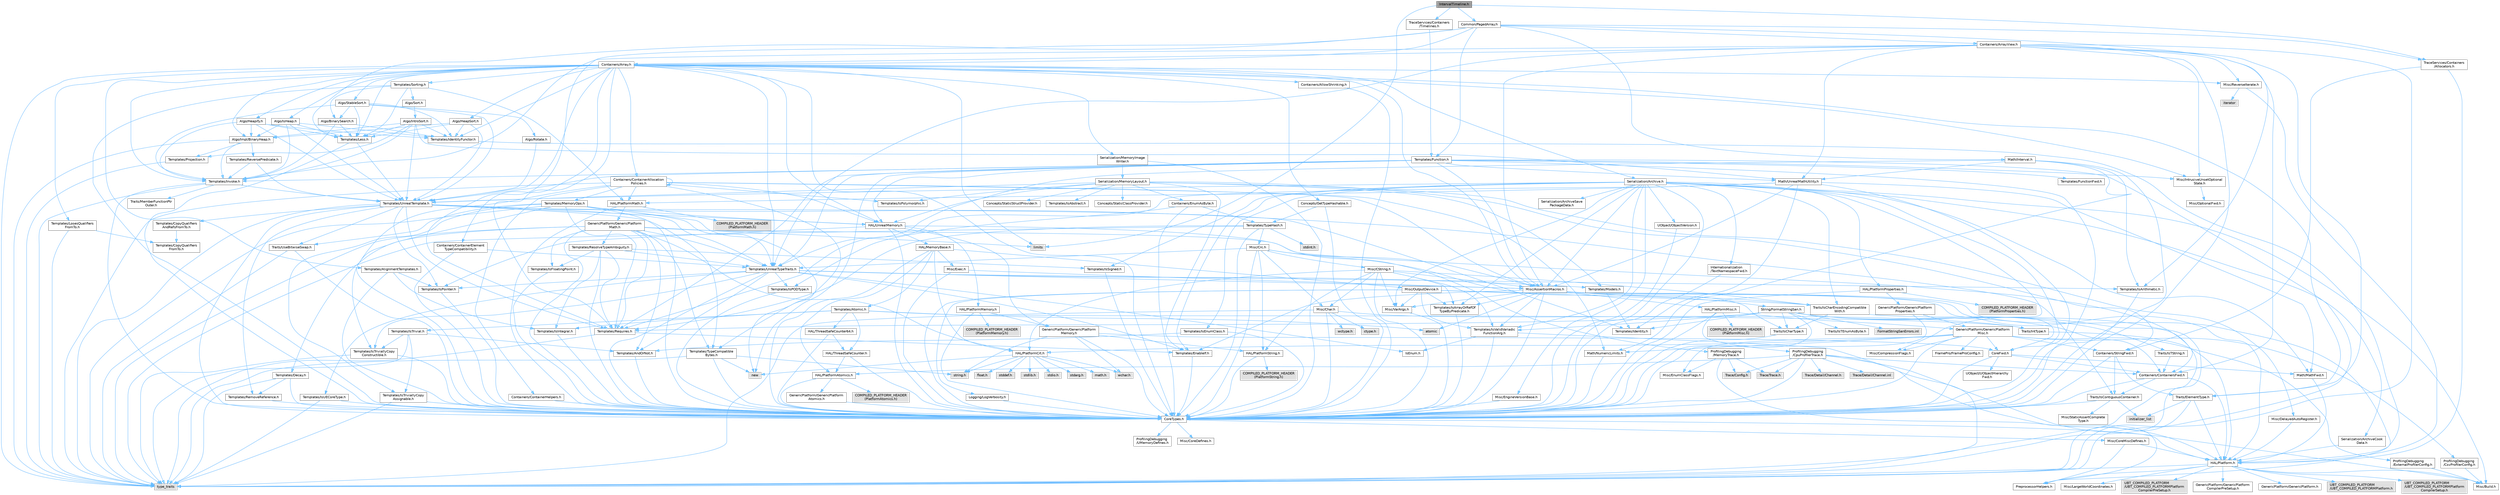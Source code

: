 digraph "IntervalTimeline.h"
{
 // INTERACTIVE_SVG=YES
 // LATEX_PDF_SIZE
  bgcolor="transparent";
  edge [fontname=Helvetica,fontsize=10,labelfontname=Helvetica,labelfontsize=10];
  node [fontname=Helvetica,fontsize=10,shape=box,height=0.2,width=0.4];
  Node1 [id="Node000001",label="IntervalTimeline.h",height=0.2,width=0.4,color="gray40", fillcolor="grey60", style="filled", fontcolor="black",tooltip=" "];
  Node1 -> Node2 [id="edge1_Node000001_Node000002",color="steelblue1",style="solid",tooltip=" "];
  Node2 [id="Node000002",label="TraceServices/Containers\l/Timelines.h",height=0.2,width=0.4,color="grey40", fillcolor="white", style="filled",URL="$dd/dc5/Timelines_8h.html",tooltip=" "];
  Node2 -> Node3 [id="edge2_Node000002_Node000003",color="steelblue1",style="solid",tooltip=" "];
  Node3 [id="Node000003",label="Templates/Function.h",height=0.2,width=0.4,color="grey40", fillcolor="white", style="filled",URL="$df/df5/Function_8h.html",tooltip=" "];
  Node3 -> Node4 [id="edge3_Node000003_Node000004",color="steelblue1",style="solid",tooltip=" "];
  Node4 [id="Node000004",label="CoreTypes.h",height=0.2,width=0.4,color="grey40", fillcolor="white", style="filled",URL="$dc/dec/CoreTypes_8h.html",tooltip=" "];
  Node4 -> Node5 [id="edge4_Node000004_Node000005",color="steelblue1",style="solid",tooltip=" "];
  Node5 [id="Node000005",label="HAL/Platform.h",height=0.2,width=0.4,color="grey40", fillcolor="white", style="filled",URL="$d9/dd0/Platform_8h.html",tooltip=" "];
  Node5 -> Node6 [id="edge5_Node000005_Node000006",color="steelblue1",style="solid",tooltip=" "];
  Node6 [id="Node000006",label="Misc/Build.h",height=0.2,width=0.4,color="grey40", fillcolor="white", style="filled",URL="$d3/dbb/Build_8h.html",tooltip=" "];
  Node5 -> Node7 [id="edge6_Node000005_Node000007",color="steelblue1",style="solid",tooltip=" "];
  Node7 [id="Node000007",label="Misc/LargeWorldCoordinates.h",height=0.2,width=0.4,color="grey40", fillcolor="white", style="filled",URL="$d2/dcb/LargeWorldCoordinates_8h.html",tooltip=" "];
  Node5 -> Node8 [id="edge7_Node000005_Node000008",color="steelblue1",style="solid",tooltip=" "];
  Node8 [id="Node000008",label="type_traits",height=0.2,width=0.4,color="grey60", fillcolor="#E0E0E0", style="filled",tooltip=" "];
  Node5 -> Node9 [id="edge8_Node000005_Node000009",color="steelblue1",style="solid",tooltip=" "];
  Node9 [id="Node000009",label="PreprocessorHelpers.h",height=0.2,width=0.4,color="grey40", fillcolor="white", style="filled",URL="$db/ddb/PreprocessorHelpers_8h.html",tooltip=" "];
  Node5 -> Node10 [id="edge9_Node000005_Node000010",color="steelblue1",style="solid",tooltip=" "];
  Node10 [id="Node000010",label="UBT_COMPILED_PLATFORM\l/UBT_COMPILED_PLATFORMPlatform\lCompilerPreSetup.h",height=0.2,width=0.4,color="grey60", fillcolor="#E0E0E0", style="filled",tooltip=" "];
  Node5 -> Node11 [id="edge10_Node000005_Node000011",color="steelblue1",style="solid",tooltip=" "];
  Node11 [id="Node000011",label="GenericPlatform/GenericPlatform\lCompilerPreSetup.h",height=0.2,width=0.4,color="grey40", fillcolor="white", style="filled",URL="$d9/dc8/GenericPlatformCompilerPreSetup_8h.html",tooltip=" "];
  Node5 -> Node12 [id="edge11_Node000005_Node000012",color="steelblue1",style="solid",tooltip=" "];
  Node12 [id="Node000012",label="GenericPlatform/GenericPlatform.h",height=0.2,width=0.4,color="grey40", fillcolor="white", style="filled",URL="$d6/d84/GenericPlatform_8h.html",tooltip=" "];
  Node5 -> Node13 [id="edge12_Node000005_Node000013",color="steelblue1",style="solid",tooltip=" "];
  Node13 [id="Node000013",label="UBT_COMPILED_PLATFORM\l/UBT_COMPILED_PLATFORMPlatform.h",height=0.2,width=0.4,color="grey60", fillcolor="#E0E0E0", style="filled",tooltip=" "];
  Node5 -> Node14 [id="edge13_Node000005_Node000014",color="steelblue1",style="solid",tooltip=" "];
  Node14 [id="Node000014",label="UBT_COMPILED_PLATFORM\l/UBT_COMPILED_PLATFORMPlatform\lCompilerSetup.h",height=0.2,width=0.4,color="grey60", fillcolor="#E0E0E0", style="filled",tooltip=" "];
  Node4 -> Node15 [id="edge14_Node000004_Node000015",color="steelblue1",style="solid",tooltip=" "];
  Node15 [id="Node000015",label="ProfilingDebugging\l/UMemoryDefines.h",height=0.2,width=0.4,color="grey40", fillcolor="white", style="filled",URL="$d2/da2/UMemoryDefines_8h.html",tooltip=" "];
  Node4 -> Node16 [id="edge15_Node000004_Node000016",color="steelblue1",style="solid",tooltip=" "];
  Node16 [id="Node000016",label="Misc/CoreMiscDefines.h",height=0.2,width=0.4,color="grey40", fillcolor="white", style="filled",URL="$da/d38/CoreMiscDefines_8h.html",tooltip=" "];
  Node16 -> Node5 [id="edge16_Node000016_Node000005",color="steelblue1",style="solid",tooltip=" "];
  Node16 -> Node9 [id="edge17_Node000016_Node000009",color="steelblue1",style="solid",tooltip=" "];
  Node4 -> Node17 [id="edge18_Node000004_Node000017",color="steelblue1",style="solid",tooltip=" "];
  Node17 [id="Node000017",label="Misc/CoreDefines.h",height=0.2,width=0.4,color="grey40", fillcolor="white", style="filled",URL="$d3/dd2/CoreDefines_8h.html",tooltip=" "];
  Node3 -> Node18 [id="edge19_Node000003_Node000018",color="steelblue1",style="solid",tooltip=" "];
  Node18 [id="Node000018",label="Misc/AssertionMacros.h",height=0.2,width=0.4,color="grey40", fillcolor="white", style="filled",URL="$d0/dfa/AssertionMacros_8h.html",tooltip=" "];
  Node18 -> Node4 [id="edge20_Node000018_Node000004",color="steelblue1",style="solid",tooltip=" "];
  Node18 -> Node5 [id="edge21_Node000018_Node000005",color="steelblue1",style="solid",tooltip=" "];
  Node18 -> Node19 [id="edge22_Node000018_Node000019",color="steelblue1",style="solid",tooltip=" "];
  Node19 [id="Node000019",label="HAL/PlatformMisc.h",height=0.2,width=0.4,color="grey40", fillcolor="white", style="filled",URL="$d0/df5/PlatformMisc_8h.html",tooltip=" "];
  Node19 -> Node4 [id="edge23_Node000019_Node000004",color="steelblue1",style="solid",tooltip=" "];
  Node19 -> Node20 [id="edge24_Node000019_Node000020",color="steelblue1",style="solid",tooltip=" "];
  Node20 [id="Node000020",label="GenericPlatform/GenericPlatform\lMisc.h",height=0.2,width=0.4,color="grey40", fillcolor="white", style="filled",URL="$db/d9a/GenericPlatformMisc_8h.html",tooltip=" "];
  Node20 -> Node21 [id="edge25_Node000020_Node000021",color="steelblue1",style="solid",tooltip=" "];
  Node21 [id="Node000021",label="Containers/StringFwd.h",height=0.2,width=0.4,color="grey40", fillcolor="white", style="filled",URL="$df/d37/StringFwd_8h.html",tooltip=" "];
  Node21 -> Node4 [id="edge26_Node000021_Node000004",color="steelblue1",style="solid",tooltip=" "];
  Node21 -> Node22 [id="edge27_Node000021_Node000022",color="steelblue1",style="solid",tooltip=" "];
  Node22 [id="Node000022",label="Traits/ElementType.h",height=0.2,width=0.4,color="grey40", fillcolor="white", style="filled",URL="$d5/d4f/ElementType_8h.html",tooltip=" "];
  Node22 -> Node5 [id="edge28_Node000022_Node000005",color="steelblue1",style="solid",tooltip=" "];
  Node22 -> Node23 [id="edge29_Node000022_Node000023",color="steelblue1",style="solid",tooltip=" "];
  Node23 [id="Node000023",label="initializer_list",height=0.2,width=0.4,color="grey60", fillcolor="#E0E0E0", style="filled",tooltip=" "];
  Node22 -> Node8 [id="edge30_Node000022_Node000008",color="steelblue1",style="solid",tooltip=" "];
  Node21 -> Node24 [id="edge31_Node000021_Node000024",color="steelblue1",style="solid",tooltip=" "];
  Node24 [id="Node000024",label="Traits/IsContiguousContainer.h",height=0.2,width=0.4,color="grey40", fillcolor="white", style="filled",URL="$d5/d3c/IsContiguousContainer_8h.html",tooltip=" "];
  Node24 -> Node4 [id="edge32_Node000024_Node000004",color="steelblue1",style="solid",tooltip=" "];
  Node24 -> Node25 [id="edge33_Node000024_Node000025",color="steelblue1",style="solid",tooltip=" "];
  Node25 [id="Node000025",label="Misc/StaticAssertComplete\lType.h",height=0.2,width=0.4,color="grey40", fillcolor="white", style="filled",URL="$d5/d4e/StaticAssertCompleteType_8h.html",tooltip=" "];
  Node24 -> Node23 [id="edge34_Node000024_Node000023",color="steelblue1",style="solid",tooltip=" "];
  Node20 -> Node26 [id="edge35_Node000020_Node000026",color="steelblue1",style="solid",tooltip=" "];
  Node26 [id="Node000026",label="CoreFwd.h",height=0.2,width=0.4,color="grey40", fillcolor="white", style="filled",URL="$d1/d1e/CoreFwd_8h.html",tooltip=" "];
  Node26 -> Node4 [id="edge36_Node000026_Node000004",color="steelblue1",style="solid",tooltip=" "];
  Node26 -> Node27 [id="edge37_Node000026_Node000027",color="steelblue1",style="solid",tooltip=" "];
  Node27 [id="Node000027",label="Containers/ContainersFwd.h",height=0.2,width=0.4,color="grey40", fillcolor="white", style="filled",URL="$d4/d0a/ContainersFwd_8h.html",tooltip=" "];
  Node27 -> Node5 [id="edge38_Node000027_Node000005",color="steelblue1",style="solid",tooltip=" "];
  Node27 -> Node4 [id="edge39_Node000027_Node000004",color="steelblue1",style="solid",tooltip=" "];
  Node27 -> Node24 [id="edge40_Node000027_Node000024",color="steelblue1",style="solid",tooltip=" "];
  Node26 -> Node28 [id="edge41_Node000026_Node000028",color="steelblue1",style="solid",tooltip=" "];
  Node28 [id="Node000028",label="Math/MathFwd.h",height=0.2,width=0.4,color="grey40", fillcolor="white", style="filled",URL="$d2/d10/MathFwd_8h.html",tooltip=" "];
  Node28 -> Node5 [id="edge42_Node000028_Node000005",color="steelblue1",style="solid",tooltip=" "];
  Node26 -> Node29 [id="edge43_Node000026_Node000029",color="steelblue1",style="solid",tooltip=" "];
  Node29 [id="Node000029",label="UObject/UObjectHierarchy\lFwd.h",height=0.2,width=0.4,color="grey40", fillcolor="white", style="filled",URL="$d3/d13/UObjectHierarchyFwd_8h.html",tooltip=" "];
  Node20 -> Node4 [id="edge44_Node000020_Node000004",color="steelblue1",style="solid",tooltip=" "];
  Node20 -> Node30 [id="edge45_Node000020_Node000030",color="steelblue1",style="solid",tooltip=" "];
  Node30 [id="Node000030",label="FramePro/FrameProConfig.h",height=0.2,width=0.4,color="grey40", fillcolor="white", style="filled",URL="$d7/d90/FrameProConfig_8h.html",tooltip=" "];
  Node20 -> Node31 [id="edge46_Node000020_Node000031",color="steelblue1",style="solid",tooltip=" "];
  Node31 [id="Node000031",label="HAL/PlatformCrt.h",height=0.2,width=0.4,color="grey40", fillcolor="white", style="filled",URL="$d8/d75/PlatformCrt_8h.html",tooltip=" "];
  Node31 -> Node32 [id="edge47_Node000031_Node000032",color="steelblue1",style="solid",tooltip=" "];
  Node32 [id="Node000032",label="new",height=0.2,width=0.4,color="grey60", fillcolor="#E0E0E0", style="filled",tooltip=" "];
  Node31 -> Node33 [id="edge48_Node000031_Node000033",color="steelblue1",style="solid",tooltip=" "];
  Node33 [id="Node000033",label="wchar.h",height=0.2,width=0.4,color="grey60", fillcolor="#E0E0E0", style="filled",tooltip=" "];
  Node31 -> Node34 [id="edge49_Node000031_Node000034",color="steelblue1",style="solid",tooltip=" "];
  Node34 [id="Node000034",label="stddef.h",height=0.2,width=0.4,color="grey60", fillcolor="#E0E0E0", style="filled",tooltip=" "];
  Node31 -> Node35 [id="edge50_Node000031_Node000035",color="steelblue1",style="solid",tooltip=" "];
  Node35 [id="Node000035",label="stdlib.h",height=0.2,width=0.4,color="grey60", fillcolor="#E0E0E0", style="filled",tooltip=" "];
  Node31 -> Node36 [id="edge51_Node000031_Node000036",color="steelblue1",style="solid",tooltip=" "];
  Node36 [id="Node000036",label="stdio.h",height=0.2,width=0.4,color="grey60", fillcolor="#E0E0E0", style="filled",tooltip=" "];
  Node31 -> Node37 [id="edge52_Node000031_Node000037",color="steelblue1",style="solid",tooltip=" "];
  Node37 [id="Node000037",label="stdarg.h",height=0.2,width=0.4,color="grey60", fillcolor="#E0E0E0", style="filled",tooltip=" "];
  Node31 -> Node38 [id="edge53_Node000031_Node000038",color="steelblue1",style="solid",tooltip=" "];
  Node38 [id="Node000038",label="math.h",height=0.2,width=0.4,color="grey60", fillcolor="#E0E0E0", style="filled",tooltip=" "];
  Node31 -> Node39 [id="edge54_Node000031_Node000039",color="steelblue1",style="solid",tooltip=" "];
  Node39 [id="Node000039",label="float.h",height=0.2,width=0.4,color="grey60", fillcolor="#E0E0E0", style="filled",tooltip=" "];
  Node31 -> Node40 [id="edge55_Node000031_Node000040",color="steelblue1",style="solid",tooltip=" "];
  Node40 [id="Node000040",label="string.h",height=0.2,width=0.4,color="grey60", fillcolor="#E0E0E0", style="filled",tooltip=" "];
  Node20 -> Node41 [id="edge56_Node000020_Node000041",color="steelblue1",style="solid",tooltip=" "];
  Node41 [id="Node000041",label="Math/NumericLimits.h",height=0.2,width=0.4,color="grey40", fillcolor="white", style="filled",URL="$df/d1b/NumericLimits_8h.html",tooltip=" "];
  Node41 -> Node4 [id="edge57_Node000041_Node000004",color="steelblue1",style="solid",tooltip=" "];
  Node20 -> Node42 [id="edge58_Node000020_Node000042",color="steelblue1",style="solid",tooltip=" "];
  Node42 [id="Node000042",label="Misc/CompressionFlags.h",height=0.2,width=0.4,color="grey40", fillcolor="white", style="filled",URL="$d9/d76/CompressionFlags_8h.html",tooltip=" "];
  Node20 -> Node43 [id="edge59_Node000020_Node000043",color="steelblue1",style="solid",tooltip=" "];
  Node43 [id="Node000043",label="Misc/EnumClassFlags.h",height=0.2,width=0.4,color="grey40", fillcolor="white", style="filled",URL="$d8/de7/EnumClassFlags_8h.html",tooltip=" "];
  Node20 -> Node44 [id="edge60_Node000020_Node000044",color="steelblue1",style="solid",tooltip=" "];
  Node44 [id="Node000044",label="ProfilingDebugging\l/CsvProfilerConfig.h",height=0.2,width=0.4,color="grey40", fillcolor="white", style="filled",URL="$d3/d88/CsvProfilerConfig_8h.html",tooltip=" "];
  Node44 -> Node6 [id="edge61_Node000044_Node000006",color="steelblue1",style="solid",tooltip=" "];
  Node20 -> Node45 [id="edge62_Node000020_Node000045",color="steelblue1",style="solid",tooltip=" "];
  Node45 [id="Node000045",label="ProfilingDebugging\l/ExternalProfilerConfig.h",height=0.2,width=0.4,color="grey40", fillcolor="white", style="filled",URL="$d3/dbb/ExternalProfilerConfig_8h.html",tooltip=" "];
  Node45 -> Node6 [id="edge63_Node000045_Node000006",color="steelblue1",style="solid",tooltip=" "];
  Node19 -> Node46 [id="edge64_Node000019_Node000046",color="steelblue1",style="solid",tooltip=" "];
  Node46 [id="Node000046",label="COMPILED_PLATFORM_HEADER\l(PlatformMisc.h)",height=0.2,width=0.4,color="grey60", fillcolor="#E0E0E0", style="filled",tooltip=" "];
  Node19 -> Node47 [id="edge65_Node000019_Node000047",color="steelblue1",style="solid",tooltip=" "];
  Node47 [id="Node000047",label="ProfilingDebugging\l/CpuProfilerTrace.h",height=0.2,width=0.4,color="grey40", fillcolor="white", style="filled",URL="$da/dcb/CpuProfilerTrace_8h.html",tooltip=" "];
  Node47 -> Node4 [id="edge66_Node000047_Node000004",color="steelblue1",style="solid",tooltip=" "];
  Node47 -> Node27 [id="edge67_Node000047_Node000027",color="steelblue1",style="solid",tooltip=" "];
  Node47 -> Node48 [id="edge68_Node000047_Node000048",color="steelblue1",style="solid",tooltip=" "];
  Node48 [id="Node000048",label="HAL/PlatformAtomics.h",height=0.2,width=0.4,color="grey40", fillcolor="white", style="filled",URL="$d3/d36/PlatformAtomics_8h.html",tooltip=" "];
  Node48 -> Node4 [id="edge69_Node000048_Node000004",color="steelblue1",style="solid",tooltip=" "];
  Node48 -> Node49 [id="edge70_Node000048_Node000049",color="steelblue1",style="solid",tooltip=" "];
  Node49 [id="Node000049",label="GenericPlatform/GenericPlatform\lAtomics.h",height=0.2,width=0.4,color="grey40", fillcolor="white", style="filled",URL="$da/d72/GenericPlatformAtomics_8h.html",tooltip=" "];
  Node49 -> Node4 [id="edge71_Node000049_Node000004",color="steelblue1",style="solid",tooltip=" "];
  Node48 -> Node50 [id="edge72_Node000048_Node000050",color="steelblue1",style="solid",tooltip=" "];
  Node50 [id="Node000050",label="COMPILED_PLATFORM_HEADER\l(PlatformAtomics.h)",height=0.2,width=0.4,color="grey60", fillcolor="#E0E0E0", style="filled",tooltip=" "];
  Node47 -> Node9 [id="edge73_Node000047_Node000009",color="steelblue1",style="solid",tooltip=" "];
  Node47 -> Node6 [id="edge74_Node000047_Node000006",color="steelblue1",style="solid",tooltip=" "];
  Node47 -> Node51 [id="edge75_Node000047_Node000051",color="steelblue1",style="solid",tooltip=" "];
  Node51 [id="Node000051",label="Trace/Config.h",height=0.2,width=0.4,color="grey60", fillcolor="#E0E0E0", style="filled",tooltip=" "];
  Node47 -> Node52 [id="edge76_Node000047_Node000052",color="steelblue1",style="solid",tooltip=" "];
  Node52 [id="Node000052",label="Trace/Detail/Channel.h",height=0.2,width=0.4,color="grey60", fillcolor="#E0E0E0", style="filled",tooltip=" "];
  Node47 -> Node53 [id="edge77_Node000047_Node000053",color="steelblue1",style="solid",tooltip=" "];
  Node53 [id="Node000053",label="Trace/Detail/Channel.inl",height=0.2,width=0.4,color="grey60", fillcolor="#E0E0E0", style="filled",tooltip=" "];
  Node47 -> Node54 [id="edge78_Node000047_Node000054",color="steelblue1",style="solid",tooltip=" "];
  Node54 [id="Node000054",label="Trace/Trace.h",height=0.2,width=0.4,color="grey60", fillcolor="#E0E0E0", style="filled",tooltip=" "];
  Node18 -> Node9 [id="edge79_Node000018_Node000009",color="steelblue1",style="solid",tooltip=" "];
  Node18 -> Node55 [id="edge80_Node000018_Node000055",color="steelblue1",style="solid",tooltip=" "];
  Node55 [id="Node000055",label="Templates/EnableIf.h",height=0.2,width=0.4,color="grey40", fillcolor="white", style="filled",URL="$d7/d60/EnableIf_8h.html",tooltip=" "];
  Node55 -> Node4 [id="edge81_Node000055_Node000004",color="steelblue1",style="solid",tooltip=" "];
  Node18 -> Node56 [id="edge82_Node000018_Node000056",color="steelblue1",style="solid",tooltip=" "];
  Node56 [id="Node000056",label="Templates/IsArrayOrRefOf\lTypeByPredicate.h",height=0.2,width=0.4,color="grey40", fillcolor="white", style="filled",URL="$d6/da1/IsArrayOrRefOfTypeByPredicate_8h.html",tooltip=" "];
  Node56 -> Node4 [id="edge83_Node000056_Node000004",color="steelblue1",style="solid",tooltip=" "];
  Node18 -> Node57 [id="edge84_Node000018_Node000057",color="steelblue1",style="solid",tooltip=" "];
  Node57 [id="Node000057",label="Templates/IsValidVariadic\lFunctionArg.h",height=0.2,width=0.4,color="grey40", fillcolor="white", style="filled",URL="$d0/dc8/IsValidVariadicFunctionArg_8h.html",tooltip=" "];
  Node57 -> Node4 [id="edge85_Node000057_Node000004",color="steelblue1",style="solid",tooltip=" "];
  Node57 -> Node58 [id="edge86_Node000057_Node000058",color="steelblue1",style="solid",tooltip=" "];
  Node58 [id="Node000058",label="IsEnum.h",height=0.2,width=0.4,color="grey40", fillcolor="white", style="filled",URL="$d4/de5/IsEnum_8h.html",tooltip=" "];
  Node57 -> Node8 [id="edge87_Node000057_Node000008",color="steelblue1",style="solid",tooltip=" "];
  Node18 -> Node59 [id="edge88_Node000018_Node000059",color="steelblue1",style="solid",tooltip=" "];
  Node59 [id="Node000059",label="Traits/IsCharEncodingCompatible\lWith.h",height=0.2,width=0.4,color="grey40", fillcolor="white", style="filled",URL="$df/dd1/IsCharEncodingCompatibleWith_8h.html",tooltip=" "];
  Node59 -> Node8 [id="edge89_Node000059_Node000008",color="steelblue1",style="solid",tooltip=" "];
  Node59 -> Node60 [id="edge90_Node000059_Node000060",color="steelblue1",style="solid",tooltip=" "];
  Node60 [id="Node000060",label="Traits/IsCharType.h",height=0.2,width=0.4,color="grey40", fillcolor="white", style="filled",URL="$db/d51/IsCharType_8h.html",tooltip=" "];
  Node60 -> Node4 [id="edge91_Node000060_Node000004",color="steelblue1",style="solid",tooltip=" "];
  Node18 -> Node61 [id="edge92_Node000018_Node000061",color="steelblue1",style="solid",tooltip=" "];
  Node61 [id="Node000061",label="Misc/VarArgs.h",height=0.2,width=0.4,color="grey40", fillcolor="white", style="filled",URL="$d5/d6f/VarArgs_8h.html",tooltip=" "];
  Node61 -> Node4 [id="edge93_Node000061_Node000004",color="steelblue1",style="solid",tooltip=" "];
  Node18 -> Node62 [id="edge94_Node000018_Node000062",color="steelblue1",style="solid",tooltip=" "];
  Node62 [id="Node000062",label="String/FormatStringSan.h",height=0.2,width=0.4,color="grey40", fillcolor="white", style="filled",URL="$d3/d8b/FormatStringSan_8h.html",tooltip=" "];
  Node62 -> Node8 [id="edge95_Node000062_Node000008",color="steelblue1",style="solid",tooltip=" "];
  Node62 -> Node4 [id="edge96_Node000062_Node000004",color="steelblue1",style="solid",tooltip=" "];
  Node62 -> Node63 [id="edge97_Node000062_Node000063",color="steelblue1",style="solid",tooltip=" "];
  Node63 [id="Node000063",label="Templates/Requires.h",height=0.2,width=0.4,color="grey40", fillcolor="white", style="filled",URL="$dc/d96/Requires_8h.html",tooltip=" "];
  Node63 -> Node55 [id="edge98_Node000063_Node000055",color="steelblue1",style="solid",tooltip=" "];
  Node63 -> Node8 [id="edge99_Node000063_Node000008",color="steelblue1",style="solid",tooltip=" "];
  Node62 -> Node64 [id="edge100_Node000062_Node000064",color="steelblue1",style="solid",tooltip=" "];
  Node64 [id="Node000064",label="Templates/Identity.h",height=0.2,width=0.4,color="grey40", fillcolor="white", style="filled",URL="$d0/dd5/Identity_8h.html",tooltip=" "];
  Node62 -> Node57 [id="edge101_Node000062_Node000057",color="steelblue1",style="solid",tooltip=" "];
  Node62 -> Node60 [id="edge102_Node000062_Node000060",color="steelblue1",style="solid",tooltip=" "];
  Node62 -> Node65 [id="edge103_Node000062_Node000065",color="steelblue1",style="solid",tooltip=" "];
  Node65 [id="Node000065",label="Traits/IsTEnumAsByte.h",height=0.2,width=0.4,color="grey40", fillcolor="white", style="filled",URL="$d1/de6/IsTEnumAsByte_8h.html",tooltip=" "];
  Node62 -> Node66 [id="edge104_Node000062_Node000066",color="steelblue1",style="solid",tooltip=" "];
  Node66 [id="Node000066",label="Traits/IsTString.h",height=0.2,width=0.4,color="grey40", fillcolor="white", style="filled",URL="$d0/df8/IsTString_8h.html",tooltip=" "];
  Node66 -> Node27 [id="edge105_Node000066_Node000027",color="steelblue1",style="solid",tooltip=" "];
  Node62 -> Node27 [id="edge106_Node000062_Node000027",color="steelblue1",style="solid",tooltip=" "];
  Node62 -> Node67 [id="edge107_Node000062_Node000067",color="steelblue1",style="solid",tooltip=" "];
  Node67 [id="Node000067",label="FormatStringSanErrors.inl",height=0.2,width=0.4,color="grey60", fillcolor="#E0E0E0", style="filled",tooltip=" "];
  Node18 -> Node68 [id="edge108_Node000018_Node000068",color="steelblue1",style="solid",tooltip=" "];
  Node68 [id="Node000068",label="atomic",height=0.2,width=0.4,color="grey60", fillcolor="#E0E0E0", style="filled",tooltip=" "];
  Node3 -> Node69 [id="edge109_Node000003_Node000069",color="steelblue1",style="solid",tooltip=" "];
  Node69 [id="Node000069",label="Misc/IntrusiveUnsetOptional\lState.h",height=0.2,width=0.4,color="grey40", fillcolor="white", style="filled",URL="$d2/d0a/IntrusiveUnsetOptionalState_8h.html",tooltip=" "];
  Node69 -> Node70 [id="edge110_Node000069_Node000070",color="steelblue1",style="solid",tooltip=" "];
  Node70 [id="Node000070",label="Misc/OptionalFwd.h",height=0.2,width=0.4,color="grey40", fillcolor="white", style="filled",URL="$dc/d50/OptionalFwd_8h.html",tooltip=" "];
  Node3 -> Node71 [id="edge111_Node000003_Node000071",color="steelblue1",style="solid",tooltip=" "];
  Node71 [id="Node000071",label="HAL/UnrealMemory.h",height=0.2,width=0.4,color="grey40", fillcolor="white", style="filled",URL="$d9/d96/UnrealMemory_8h.html",tooltip=" "];
  Node71 -> Node4 [id="edge112_Node000071_Node000004",color="steelblue1",style="solid",tooltip=" "];
  Node71 -> Node72 [id="edge113_Node000071_Node000072",color="steelblue1",style="solid",tooltip=" "];
  Node72 [id="Node000072",label="GenericPlatform/GenericPlatform\lMemory.h",height=0.2,width=0.4,color="grey40", fillcolor="white", style="filled",URL="$dd/d22/GenericPlatformMemory_8h.html",tooltip=" "];
  Node72 -> Node26 [id="edge114_Node000072_Node000026",color="steelblue1",style="solid",tooltip=" "];
  Node72 -> Node4 [id="edge115_Node000072_Node000004",color="steelblue1",style="solid",tooltip=" "];
  Node72 -> Node73 [id="edge116_Node000072_Node000073",color="steelblue1",style="solid",tooltip=" "];
  Node73 [id="Node000073",label="HAL/PlatformString.h",height=0.2,width=0.4,color="grey40", fillcolor="white", style="filled",URL="$db/db5/PlatformString_8h.html",tooltip=" "];
  Node73 -> Node4 [id="edge117_Node000073_Node000004",color="steelblue1",style="solid",tooltip=" "];
  Node73 -> Node74 [id="edge118_Node000073_Node000074",color="steelblue1",style="solid",tooltip=" "];
  Node74 [id="Node000074",label="COMPILED_PLATFORM_HEADER\l(PlatformString.h)",height=0.2,width=0.4,color="grey60", fillcolor="#E0E0E0", style="filled",tooltip=" "];
  Node72 -> Node40 [id="edge119_Node000072_Node000040",color="steelblue1",style="solid",tooltip=" "];
  Node72 -> Node33 [id="edge120_Node000072_Node000033",color="steelblue1",style="solid",tooltip=" "];
  Node71 -> Node75 [id="edge121_Node000071_Node000075",color="steelblue1",style="solid",tooltip=" "];
  Node75 [id="Node000075",label="HAL/MemoryBase.h",height=0.2,width=0.4,color="grey40", fillcolor="white", style="filled",URL="$d6/d9f/MemoryBase_8h.html",tooltip=" "];
  Node75 -> Node4 [id="edge122_Node000075_Node000004",color="steelblue1",style="solid",tooltip=" "];
  Node75 -> Node48 [id="edge123_Node000075_Node000048",color="steelblue1",style="solid",tooltip=" "];
  Node75 -> Node31 [id="edge124_Node000075_Node000031",color="steelblue1",style="solid",tooltip=" "];
  Node75 -> Node76 [id="edge125_Node000075_Node000076",color="steelblue1",style="solid",tooltip=" "];
  Node76 [id="Node000076",label="Misc/Exec.h",height=0.2,width=0.4,color="grey40", fillcolor="white", style="filled",URL="$de/ddb/Exec_8h.html",tooltip=" "];
  Node76 -> Node4 [id="edge126_Node000076_Node000004",color="steelblue1",style="solid",tooltip=" "];
  Node76 -> Node18 [id="edge127_Node000076_Node000018",color="steelblue1",style="solid",tooltip=" "];
  Node75 -> Node77 [id="edge128_Node000075_Node000077",color="steelblue1",style="solid",tooltip=" "];
  Node77 [id="Node000077",label="Misc/OutputDevice.h",height=0.2,width=0.4,color="grey40", fillcolor="white", style="filled",URL="$d7/d32/OutputDevice_8h.html",tooltip=" "];
  Node77 -> Node26 [id="edge129_Node000077_Node000026",color="steelblue1",style="solid",tooltip=" "];
  Node77 -> Node4 [id="edge130_Node000077_Node000004",color="steelblue1",style="solid",tooltip=" "];
  Node77 -> Node78 [id="edge131_Node000077_Node000078",color="steelblue1",style="solid",tooltip=" "];
  Node78 [id="Node000078",label="Logging/LogVerbosity.h",height=0.2,width=0.4,color="grey40", fillcolor="white", style="filled",URL="$d2/d8f/LogVerbosity_8h.html",tooltip=" "];
  Node78 -> Node4 [id="edge132_Node000078_Node000004",color="steelblue1",style="solid",tooltip=" "];
  Node77 -> Node61 [id="edge133_Node000077_Node000061",color="steelblue1",style="solid",tooltip=" "];
  Node77 -> Node56 [id="edge134_Node000077_Node000056",color="steelblue1",style="solid",tooltip=" "];
  Node77 -> Node57 [id="edge135_Node000077_Node000057",color="steelblue1",style="solid",tooltip=" "];
  Node77 -> Node59 [id="edge136_Node000077_Node000059",color="steelblue1",style="solid",tooltip=" "];
  Node75 -> Node79 [id="edge137_Node000075_Node000079",color="steelblue1",style="solid",tooltip=" "];
  Node79 [id="Node000079",label="Templates/Atomic.h",height=0.2,width=0.4,color="grey40", fillcolor="white", style="filled",URL="$d3/d91/Atomic_8h.html",tooltip=" "];
  Node79 -> Node80 [id="edge138_Node000079_Node000080",color="steelblue1",style="solid",tooltip=" "];
  Node80 [id="Node000080",label="HAL/ThreadSafeCounter.h",height=0.2,width=0.4,color="grey40", fillcolor="white", style="filled",URL="$dc/dc9/ThreadSafeCounter_8h.html",tooltip=" "];
  Node80 -> Node4 [id="edge139_Node000080_Node000004",color="steelblue1",style="solid",tooltip=" "];
  Node80 -> Node48 [id="edge140_Node000080_Node000048",color="steelblue1",style="solid",tooltip=" "];
  Node79 -> Node81 [id="edge141_Node000079_Node000081",color="steelblue1",style="solid",tooltip=" "];
  Node81 [id="Node000081",label="HAL/ThreadSafeCounter64.h",height=0.2,width=0.4,color="grey40", fillcolor="white", style="filled",URL="$d0/d12/ThreadSafeCounter64_8h.html",tooltip=" "];
  Node81 -> Node4 [id="edge142_Node000081_Node000004",color="steelblue1",style="solid",tooltip=" "];
  Node81 -> Node80 [id="edge143_Node000081_Node000080",color="steelblue1",style="solid",tooltip=" "];
  Node79 -> Node82 [id="edge144_Node000079_Node000082",color="steelblue1",style="solid",tooltip=" "];
  Node82 [id="Node000082",label="Templates/IsIntegral.h",height=0.2,width=0.4,color="grey40", fillcolor="white", style="filled",URL="$da/d64/IsIntegral_8h.html",tooltip=" "];
  Node82 -> Node4 [id="edge145_Node000082_Node000004",color="steelblue1",style="solid",tooltip=" "];
  Node79 -> Node83 [id="edge146_Node000079_Node000083",color="steelblue1",style="solid",tooltip=" "];
  Node83 [id="Node000083",label="Templates/IsTrivial.h",height=0.2,width=0.4,color="grey40", fillcolor="white", style="filled",URL="$da/d4c/IsTrivial_8h.html",tooltip=" "];
  Node83 -> Node84 [id="edge147_Node000083_Node000084",color="steelblue1",style="solid",tooltip=" "];
  Node84 [id="Node000084",label="Templates/AndOrNot.h",height=0.2,width=0.4,color="grey40", fillcolor="white", style="filled",URL="$db/d0a/AndOrNot_8h.html",tooltip=" "];
  Node84 -> Node4 [id="edge148_Node000084_Node000004",color="steelblue1",style="solid",tooltip=" "];
  Node83 -> Node85 [id="edge149_Node000083_Node000085",color="steelblue1",style="solid",tooltip=" "];
  Node85 [id="Node000085",label="Templates/IsTriviallyCopy\lConstructible.h",height=0.2,width=0.4,color="grey40", fillcolor="white", style="filled",URL="$d3/d78/IsTriviallyCopyConstructible_8h.html",tooltip=" "];
  Node85 -> Node4 [id="edge150_Node000085_Node000004",color="steelblue1",style="solid",tooltip=" "];
  Node85 -> Node8 [id="edge151_Node000085_Node000008",color="steelblue1",style="solid",tooltip=" "];
  Node83 -> Node86 [id="edge152_Node000083_Node000086",color="steelblue1",style="solid",tooltip=" "];
  Node86 [id="Node000086",label="Templates/IsTriviallyCopy\lAssignable.h",height=0.2,width=0.4,color="grey40", fillcolor="white", style="filled",URL="$d2/df2/IsTriviallyCopyAssignable_8h.html",tooltip=" "];
  Node86 -> Node4 [id="edge153_Node000086_Node000004",color="steelblue1",style="solid",tooltip=" "];
  Node86 -> Node8 [id="edge154_Node000086_Node000008",color="steelblue1",style="solid",tooltip=" "];
  Node83 -> Node8 [id="edge155_Node000083_Node000008",color="steelblue1",style="solid",tooltip=" "];
  Node79 -> Node87 [id="edge156_Node000079_Node000087",color="steelblue1",style="solid",tooltip=" "];
  Node87 [id="Node000087",label="Traits/IntType.h",height=0.2,width=0.4,color="grey40", fillcolor="white", style="filled",URL="$d7/deb/IntType_8h.html",tooltip=" "];
  Node87 -> Node5 [id="edge157_Node000087_Node000005",color="steelblue1",style="solid",tooltip=" "];
  Node79 -> Node68 [id="edge158_Node000079_Node000068",color="steelblue1",style="solid",tooltip=" "];
  Node71 -> Node88 [id="edge159_Node000071_Node000088",color="steelblue1",style="solid",tooltip=" "];
  Node88 [id="Node000088",label="HAL/PlatformMemory.h",height=0.2,width=0.4,color="grey40", fillcolor="white", style="filled",URL="$de/d68/PlatformMemory_8h.html",tooltip=" "];
  Node88 -> Node4 [id="edge160_Node000088_Node000004",color="steelblue1",style="solid",tooltip=" "];
  Node88 -> Node72 [id="edge161_Node000088_Node000072",color="steelblue1",style="solid",tooltip=" "];
  Node88 -> Node89 [id="edge162_Node000088_Node000089",color="steelblue1",style="solid",tooltip=" "];
  Node89 [id="Node000089",label="COMPILED_PLATFORM_HEADER\l(PlatformMemory.h)",height=0.2,width=0.4,color="grey60", fillcolor="#E0E0E0", style="filled",tooltip=" "];
  Node71 -> Node90 [id="edge163_Node000071_Node000090",color="steelblue1",style="solid",tooltip=" "];
  Node90 [id="Node000090",label="ProfilingDebugging\l/MemoryTrace.h",height=0.2,width=0.4,color="grey40", fillcolor="white", style="filled",URL="$da/dd7/MemoryTrace_8h.html",tooltip=" "];
  Node90 -> Node5 [id="edge164_Node000090_Node000005",color="steelblue1",style="solid",tooltip=" "];
  Node90 -> Node43 [id="edge165_Node000090_Node000043",color="steelblue1",style="solid",tooltip=" "];
  Node90 -> Node51 [id="edge166_Node000090_Node000051",color="steelblue1",style="solid",tooltip=" "];
  Node90 -> Node54 [id="edge167_Node000090_Node000054",color="steelblue1",style="solid",tooltip=" "];
  Node71 -> Node91 [id="edge168_Node000071_Node000091",color="steelblue1",style="solid",tooltip=" "];
  Node91 [id="Node000091",label="Templates/IsPointer.h",height=0.2,width=0.4,color="grey40", fillcolor="white", style="filled",URL="$d7/d05/IsPointer_8h.html",tooltip=" "];
  Node91 -> Node4 [id="edge169_Node000091_Node000004",color="steelblue1",style="solid",tooltip=" "];
  Node3 -> Node92 [id="edge170_Node000003_Node000092",color="steelblue1",style="solid",tooltip=" "];
  Node92 [id="Node000092",label="Templates/FunctionFwd.h",height=0.2,width=0.4,color="grey40", fillcolor="white", style="filled",URL="$d6/d54/FunctionFwd_8h.html",tooltip=" "];
  Node3 -> Node93 [id="edge171_Node000003_Node000093",color="steelblue1",style="solid",tooltip=" "];
  Node93 [id="Node000093",label="Templates/UnrealTypeTraits.h",height=0.2,width=0.4,color="grey40", fillcolor="white", style="filled",URL="$d2/d2d/UnrealTypeTraits_8h.html",tooltip=" "];
  Node93 -> Node4 [id="edge172_Node000093_Node000004",color="steelblue1",style="solid",tooltip=" "];
  Node93 -> Node91 [id="edge173_Node000093_Node000091",color="steelblue1",style="solid",tooltip=" "];
  Node93 -> Node18 [id="edge174_Node000093_Node000018",color="steelblue1",style="solid",tooltip=" "];
  Node93 -> Node84 [id="edge175_Node000093_Node000084",color="steelblue1",style="solid",tooltip=" "];
  Node93 -> Node55 [id="edge176_Node000093_Node000055",color="steelblue1",style="solid",tooltip=" "];
  Node93 -> Node94 [id="edge177_Node000093_Node000094",color="steelblue1",style="solid",tooltip=" "];
  Node94 [id="Node000094",label="Templates/IsArithmetic.h",height=0.2,width=0.4,color="grey40", fillcolor="white", style="filled",URL="$d2/d5d/IsArithmetic_8h.html",tooltip=" "];
  Node94 -> Node4 [id="edge178_Node000094_Node000004",color="steelblue1",style="solid",tooltip=" "];
  Node93 -> Node58 [id="edge179_Node000093_Node000058",color="steelblue1",style="solid",tooltip=" "];
  Node93 -> Node95 [id="edge180_Node000093_Node000095",color="steelblue1",style="solid",tooltip=" "];
  Node95 [id="Node000095",label="Templates/Models.h",height=0.2,width=0.4,color="grey40", fillcolor="white", style="filled",URL="$d3/d0c/Models_8h.html",tooltip=" "];
  Node95 -> Node64 [id="edge181_Node000095_Node000064",color="steelblue1",style="solid",tooltip=" "];
  Node93 -> Node96 [id="edge182_Node000093_Node000096",color="steelblue1",style="solid",tooltip=" "];
  Node96 [id="Node000096",label="Templates/IsPODType.h",height=0.2,width=0.4,color="grey40", fillcolor="white", style="filled",URL="$d7/db1/IsPODType_8h.html",tooltip=" "];
  Node96 -> Node4 [id="edge183_Node000096_Node000004",color="steelblue1",style="solid",tooltip=" "];
  Node93 -> Node97 [id="edge184_Node000093_Node000097",color="steelblue1",style="solid",tooltip=" "];
  Node97 [id="Node000097",label="Templates/IsUECoreType.h",height=0.2,width=0.4,color="grey40", fillcolor="white", style="filled",URL="$d1/db8/IsUECoreType_8h.html",tooltip=" "];
  Node97 -> Node4 [id="edge185_Node000097_Node000004",color="steelblue1",style="solid",tooltip=" "];
  Node97 -> Node8 [id="edge186_Node000097_Node000008",color="steelblue1",style="solid",tooltip=" "];
  Node93 -> Node85 [id="edge187_Node000093_Node000085",color="steelblue1",style="solid",tooltip=" "];
  Node3 -> Node98 [id="edge188_Node000003_Node000098",color="steelblue1",style="solid",tooltip=" "];
  Node98 [id="Node000098",label="Templates/Invoke.h",height=0.2,width=0.4,color="grey40", fillcolor="white", style="filled",URL="$d7/deb/Invoke_8h.html",tooltip=" "];
  Node98 -> Node4 [id="edge189_Node000098_Node000004",color="steelblue1",style="solid",tooltip=" "];
  Node98 -> Node99 [id="edge190_Node000098_Node000099",color="steelblue1",style="solid",tooltip=" "];
  Node99 [id="Node000099",label="Traits/MemberFunctionPtr\lOuter.h",height=0.2,width=0.4,color="grey40", fillcolor="white", style="filled",URL="$db/da7/MemberFunctionPtrOuter_8h.html",tooltip=" "];
  Node98 -> Node100 [id="edge191_Node000098_Node000100",color="steelblue1",style="solid",tooltip=" "];
  Node100 [id="Node000100",label="Templates/UnrealTemplate.h",height=0.2,width=0.4,color="grey40", fillcolor="white", style="filled",URL="$d4/d24/UnrealTemplate_8h.html",tooltip=" "];
  Node100 -> Node4 [id="edge192_Node000100_Node000004",color="steelblue1",style="solid",tooltip=" "];
  Node100 -> Node91 [id="edge193_Node000100_Node000091",color="steelblue1",style="solid",tooltip=" "];
  Node100 -> Node71 [id="edge194_Node000100_Node000071",color="steelblue1",style="solid",tooltip=" "];
  Node100 -> Node101 [id="edge195_Node000100_Node000101",color="steelblue1",style="solid",tooltip=" "];
  Node101 [id="Node000101",label="Templates/CopyQualifiers\lAndRefsFromTo.h",height=0.2,width=0.4,color="grey40", fillcolor="white", style="filled",URL="$d3/db3/CopyQualifiersAndRefsFromTo_8h.html",tooltip=" "];
  Node101 -> Node102 [id="edge196_Node000101_Node000102",color="steelblue1",style="solid",tooltip=" "];
  Node102 [id="Node000102",label="Templates/CopyQualifiers\lFromTo.h",height=0.2,width=0.4,color="grey40", fillcolor="white", style="filled",URL="$d5/db4/CopyQualifiersFromTo_8h.html",tooltip=" "];
  Node100 -> Node93 [id="edge197_Node000100_Node000093",color="steelblue1",style="solid",tooltip=" "];
  Node100 -> Node103 [id="edge198_Node000100_Node000103",color="steelblue1",style="solid",tooltip=" "];
  Node103 [id="Node000103",label="Templates/RemoveReference.h",height=0.2,width=0.4,color="grey40", fillcolor="white", style="filled",URL="$da/dbe/RemoveReference_8h.html",tooltip=" "];
  Node103 -> Node4 [id="edge199_Node000103_Node000004",color="steelblue1",style="solid",tooltip=" "];
  Node100 -> Node63 [id="edge200_Node000100_Node000063",color="steelblue1",style="solid",tooltip=" "];
  Node100 -> Node104 [id="edge201_Node000100_Node000104",color="steelblue1",style="solid",tooltip=" "];
  Node104 [id="Node000104",label="Templates/TypeCompatible\lBytes.h",height=0.2,width=0.4,color="grey40", fillcolor="white", style="filled",URL="$df/d0a/TypeCompatibleBytes_8h.html",tooltip=" "];
  Node104 -> Node4 [id="edge202_Node000104_Node000004",color="steelblue1",style="solid",tooltip=" "];
  Node104 -> Node40 [id="edge203_Node000104_Node000040",color="steelblue1",style="solid",tooltip=" "];
  Node104 -> Node32 [id="edge204_Node000104_Node000032",color="steelblue1",style="solid",tooltip=" "];
  Node104 -> Node8 [id="edge205_Node000104_Node000008",color="steelblue1",style="solid",tooltip=" "];
  Node100 -> Node64 [id="edge206_Node000100_Node000064",color="steelblue1",style="solid",tooltip=" "];
  Node100 -> Node24 [id="edge207_Node000100_Node000024",color="steelblue1",style="solid",tooltip=" "];
  Node100 -> Node105 [id="edge208_Node000100_Node000105",color="steelblue1",style="solid",tooltip=" "];
  Node105 [id="Node000105",label="Traits/UseBitwiseSwap.h",height=0.2,width=0.4,color="grey40", fillcolor="white", style="filled",URL="$db/df3/UseBitwiseSwap_8h.html",tooltip=" "];
  Node105 -> Node4 [id="edge209_Node000105_Node000004",color="steelblue1",style="solid",tooltip=" "];
  Node105 -> Node8 [id="edge210_Node000105_Node000008",color="steelblue1",style="solid",tooltip=" "];
  Node100 -> Node8 [id="edge211_Node000100_Node000008",color="steelblue1",style="solid",tooltip=" "];
  Node98 -> Node8 [id="edge212_Node000098_Node000008",color="steelblue1",style="solid",tooltip=" "];
  Node3 -> Node100 [id="edge213_Node000003_Node000100",color="steelblue1",style="solid",tooltip=" "];
  Node3 -> Node63 [id="edge214_Node000003_Node000063",color="steelblue1",style="solid",tooltip=" "];
  Node3 -> Node106 [id="edge215_Node000003_Node000106",color="steelblue1",style="solid",tooltip=" "];
  Node106 [id="Node000106",label="Math/UnrealMathUtility.h",height=0.2,width=0.4,color="grey40", fillcolor="white", style="filled",URL="$db/db8/UnrealMathUtility_8h.html",tooltip=" "];
  Node106 -> Node4 [id="edge216_Node000106_Node000004",color="steelblue1",style="solid",tooltip=" "];
  Node106 -> Node18 [id="edge217_Node000106_Node000018",color="steelblue1",style="solid",tooltip=" "];
  Node106 -> Node107 [id="edge218_Node000106_Node000107",color="steelblue1",style="solid",tooltip=" "];
  Node107 [id="Node000107",label="HAL/PlatformMath.h",height=0.2,width=0.4,color="grey40", fillcolor="white", style="filled",URL="$dc/d53/PlatformMath_8h.html",tooltip=" "];
  Node107 -> Node4 [id="edge219_Node000107_Node000004",color="steelblue1",style="solid",tooltip=" "];
  Node107 -> Node108 [id="edge220_Node000107_Node000108",color="steelblue1",style="solid",tooltip=" "];
  Node108 [id="Node000108",label="GenericPlatform/GenericPlatform\lMath.h",height=0.2,width=0.4,color="grey40", fillcolor="white", style="filled",URL="$d5/d79/GenericPlatformMath_8h.html",tooltip=" "];
  Node108 -> Node4 [id="edge221_Node000108_Node000004",color="steelblue1",style="solid",tooltip=" "];
  Node108 -> Node27 [id="edge222_Node000108_Node000027",color="steelblue1",style="solid",tooltip=" "];
  Node108 -> Node31 [id="edge223_Node000108_Node000031",color="steelblue1",style="solid",tooltip=" "];
  Node108 -> Node84 [id="edge224_Node000108_Node000084",color="steelblue1",style="solid",tooltip=" "];
  Node108 -> Node109 [id="edge225_Node000108_Node000109",color="steelblue1",style="solid",tooltip=" "];
  Node109 [id="Node000109",label="Templates/Decay.h",height=0.2,width=0.4,color="grey40", fillcolor="white", style="filled",URL="$dd/d0f/Decay_8h.html",tooltip=" "];
  Node109 -> Node4 [id="edge226_Node000109_Node000004",color="steelblue1",style="solid",tooltip=" "];
  Node109 -> Node103 [id="edge227_Node000109_Node000103",color="steelblue1",style="solid",tooltip=" "];
  Node109 -> Node8 [id="edge228_Node000109_Node000008",color="steelblue1",style="solid",tooltip=" "];
  Node108 -> Node110 [id="edge229_Node000108_Node000110",color="steelblue1",style="solid",tooltip=" "];
  Node110 [id="Node000110",label="Templates/IsFloatingPoint.h",height=0.2,width=0.4,color="grey40", fillcolor="white", style="filled",URL="$d3/d11/IsFloatingPoint_8h.html",tooltip=" "];
  Node110 -> Node4 [id="edge230_Node000110_Node000004",color="steelblue1",style="solid",tooltip=" "];
  Node108 -> Node93 [id="edge231_Node000108_Node000093",color="steelblue1",style="solid",tooltip=" "];
  Node108 -> Node63 [id="edge232_Node000108_Node000063",color="steelblue1",style="solid",tooltip=" "];
  Node108 -> Node111 [id="edge233_Node000108_Node000111",color="steelblue1",style="solid",tooltip=" "];
  Node111 [id="Node000111",label="Templates/ResolveTypeAmbiguity.h",height=0.2,width=0.4,color="grey40", fillcolor="white", style="filled",URL="$df/d1f/ResolveTypeAmbiguity_8h.html",tooltip=" "];
  Node111 -> Node4 [id="edge234_Node000111_Node000004",color="steelblue1",style="solid",tooltip=" "];
  Node111 -> Node110 [id="edge235_Node000111_Node000110",color="steelblue1",style="solid",tooltip=" "];
  Node111 -> Node93 [id="edge236_Node000111_Node000093",color="steelblue1",style="solid",tooltip=" "];
  Node111 -> Node112 [id="edge237_Node000111_Node000112",color="steelblue1",style="solid",tooltip=" "];
  Node112 [id="Node000112",label="Templates/IsSigned.h",height=0.2,width=0.4,color="grey40", fillcolor="white", style="filled",URL="$d8/dd8/IsSigned_8h.html",tooltip=" "];
  Node112 -> Node4 [id="edge238_Node000112_Node000004",color="steelblue1",style="solid",tooltip=" "];
  Node111 -> Node82 [id="edge239_Node000111_Node000082",color="steelblue1",style="solid",tooltip=" "];
  Node111 -> Node63 [id="edge240_Node000111_Node000063",color="steelblue1",style="solid",tooltip=" "];
  Node108 -> Node104 [id="edge241_Node000108_Node000104",color="steelblue1",style="solid",tooltip=" "];
  Node108 -> Node113 [id="edge242_Node000108_Node000113",color="steelblue1",style="solid",tooltip=" "];
  Node113 [id="Node000113",label="limits",height=0.2,width=0.4,color="grey60", fillcolor="#E0E0E0", style="filled",tooltip=" "];
  Node108 -> Node8 [id="edge243_Node000108_Node000008",color="steelblue1",style="solid",tooltip=" "];
  Node107 -> Node114 [id="edge244_Node000107_Node000114",color="steelblue1",style="solid",tooltip=" "];
  Node114 [id="Node000114",label="COMPILED_PLATFORM_HEADER\l(PlatformMath.h)",height=0.2,width=0.4,color="grey60", fillcolor="#E0E0E0", style="filled",tooltip=" "];
  Node106 -> Node28 [id="edge245_Node000106_Node000028",color="steelblue1",style="solid",tooltip=" "];
  Node106 -> Node64 [id="edge246_Node000106_Node000064",color="steelblue1",style="solid",tooltip=" "];
  Node106 -> Node63 [id="edge247_Node000106_Node000063",color="steelblue1",style="solid",tooltip=" "];
  Node3 -> Node32 [id="edge248_Node000003_Node000032",color="steelblue1",style="solid",tooltip=" "];
  Node3 -> Node8 [id="edge249_Node000003_Node000008",color="steelblue1",style="solid",tooltip=" "];
  Node1 -> Node115 [id="edge250_Node000001_Node000115",color="steelblue1",style="solid",tooltip=" "];
  Node115 [id="Node000115",label="Common/PagedArray.h",height=0.2,width=0.4,color="grey40", fillcolor="white", style="filled",URL="$d9/d7a/Developer_2TraceServices_2Public_2Common_2PagedArray_8h.html",tooltip=" "];
  Node115 -> Node116 [id="edge251_Node000115_Node000116",color="steelblue1",style="solid",tooltip=" "];
  Node116 [id="Node000116",label="TraceServices/Containers\l/Allocators.h",height=0.2,width=0.4,color="grey40", fillcolor="white", style="filled",URL="$db/db1/Allocators_8h.html",tooltip=" "];
  Node116 -> Node5 [id="edge252_Node000116_Node000005",color="steelblue1",style="solid",tooltip=" "];
  Node116 -> Node21 [id="edge253_Node000116_Node000021",color="steelblue1",style="solid",tooltip=" "];
  Node115 -> Node117 [id="edge254_Node000115_Node000117",color="steelblue1",style="solid",tooltip=" "];
  Node117 [id="Node000117",label="Containers/Array.h",height=0.2,width=0.4,color="grey40", fillcolor="white", style="filled",URL="$df/dd0/Array_8h.html",tooltip=" "];
  Node117 -> Node4 [id="edge255_Node000117_Node000004",color="steelblue1",style="solid",tooltip=" "];
  Node117 -> Node18 [id="edge256_Node000117_Node000018",color="steelblue1",style="solid",tooltip=" "];
  Node117 -> Node69 [id="edge257_Node000117_Node000069",color="steelblue1",style="solid",tooltip=" "];
  Node117 -> Node118 [id="edge258_Node000117_Node000118",color="steelblue1",style="solid",tooltip=" "];
  Node118 [id="Node000118",label="Misc/ReverseIterate.h",height=0.2,width=0.4,color="grey40", fillcolor="white", style="filled",URL="$db/de3/ReverseIterate_8h.html",tooltip=" "];
  Node118 -> Node5 [id="edge259_Node000118_Node000005",color="steelblue1",style="solid",tooltip=" "];
  Node118 -> Node119 [id="edge260_Node000118_Node000119",color="steelblue1",style="solid",tooltip=" "];
  Node119 [id="Node000119",label="iterator",height=0.2,width=0.4,color="grey60", fillcolor="#E0E0E0", style="filled",tooltip=" "];
  Node117 -> Node71 [id="edge261_Node000117_Node000071",color="steelblue1",style="solid",tooltip=" "];
  Node117 -> Node93 [id="edge262_Node000117_Node000093",color="steelblue1",style="solid",tooltip=" "];
  Node117 -> Node100 [id="edge263_Node000117_Node000100",color="steelblue1",style="solid",tooltip=" "];
  Node117 -> Node120 [id="edge264_Node000117_Node000120",color="steelblue1",style="solid",tooltip=" "];
  Node120 [id="Node000120",label="Containers/AllowShrinking.h",height=0.2,width=0.4,color="grey40", fillcolor="white", style="filled",URL="$d7/d1a/AllowShrinking_8h.html",tooltip=" "];
  Node120 -> Node4 [id="edge265_Node000120_Node000004",color="steelblue1",style="solid",tooltip=" "];
  Node117 -> Node121 [id="edge266_Node000117_Node000121",color="steelblue1",style="solid",tooltip=" "];
  Node121 [id="Node000121",label="Containers/ContainerAllocation\lPolicies.h",height=0.2,width=0.4,color="grey40", fillcolor="white", style="filled",URL="$d7/dff/ContainerAllocationPolicies_8h.html",tooltip=" "];
  Node121 -> Node4 [id="edge267_Node000121_Node000004",color="steelblue1",style="solid",tooltip=" "];
  Node121 -> Node122 [id="edge268_Node000121_Node000122",color="steelblue1",style="solid",tooltip=" "];
  Node122 [id="Node000122",label="Containers/ContainerHelpers.h",height=0.2,width=0.4,color="grey40", fillcolor="white", style="filled",URL="$d7/d33/ContainerHelpers_8h.html",tooltip=" "];
  Node122 -> Node4 [id="edge269_Node000122_Node000004",color="steelblue1",style="solid",tooltip=" "];
  Node121 -> Node121 [id="edge270_Node000121_Node000121",color="steelblue1",style="solid",tooltip=" "];
  Node121 -> Node107 [id="edge271_Node000121_Node000107",color="steelblue1",style="solid",tooltip=" "];
  Node121 -> Node71 [id="edge272_Node000121_Node000071",color="steelblue1",style="solid",tooltip=" "];
  Node121 -> Node41 [id="edge273_Node000121_Node000041",color="steelblue1",style="solid",tooltip=" "];
  Node121 -> Node18 [id="edge274_Node000121_Node000018",color="steelblue1",style="solid",tooltip=" "];
  Node121 -> Node123 [id="edge275_Node000121_Node000123",color="steelblue1",style="solid",tooltip=" "];
  Node123 [id="Node000123",label="Templates/IsPolymorphic.h",height=0.2,width=0.4,color="grey40", fillcolor="white", style="filled",URL="$dc/d20/IsPolymorphic_8h.html",tooltip=" "];
  Node121 -> Node124 [id="edge276_Node000121_Node000124",color="steelblue1",style="solid",tooltip=" "];
  Node124 [id="Node000124",label="Templates/MemoryOps.h",height=0.2,width=0.4,color="grey40", fillcolor="white", style="filled",URL="$db/dea/MemoryOps_8h.html",tooltip=" "];
  Node124 -> Node4 [id="edge277_Node000124_Node000004",color="steelblue1",style="solid",tooltip=" "];
  Node124 -> Node71 [id="edge278_Node000124_Node000071",color="steelblue1",style="solid",tooltip=" "];
  Node124 -> Node86 [id="edge279_Node000124_Node000086",color="steelblue1",style="solid",tooltip=" "];
  Node124 -> Node85 [id="edge280_Node000124_Node000085",color="steelblue1",style="solid",tooltip=" "];
  Node124 -> Node63 [id="edge281_Node000124_Node000063",color="steelblue1",style="solid",tooltip=" "];
  Node124 -> Node93 [id="edge282_Node000124_Node000093",color="steelblue1",style="solid",tooltip=" "];
  Node124 -> Node105 [id="edge283_Node000124_Node000105",color="steelblue1",style="solid",tooltip=" "];
  Node124 -> Node32 [id="edge284_Node000124_Node000032",color="steelblue1",style="solid",tooltip=" "];
  Node124 -> Node8 [id="edge285_Node000124_Node000008",color="steelblue1",style="solid",tooltip=" "];
  Node121 -> Node104 [id="edge286_Node000121_Node000104",color="steelblue1",style="solid",tooltip=" "];
  Node121 -> Node8 [id="edge287_Node000121_Node000008",color="steelblue1",style="solid",tooltip=" "];
  Node117 -> Node125 [id="edge288_Node000117_Node000125",color="steelblue1",style="solid",tooltip=" "];
  Node125 [id="Node000125",label="Containers/ContainerElement\lTypeCompatibility.h",height=0.2,width=0.4,color="grey40", fillcolor="white", style="filled",URL="$df/ddf/ContainerElementTypeCompatibility_8h.html",tooltip=" "];
  Node125 -> Node4 [id="edge289_Node000125_Node000004",color="steelblue1",style="solid",tooltip=" "];
  Node125 -> Node93 [id="edge290_Node000125_Node000093",color="steelblue1",style="solid",tooltip=" "];
  Node117 -> Node126 [id="edge291_Node000117_Node000126",color="steelblue1",style="solid",tooltip=" "];
  Node126 [id="Node000126",label="Serialization/Archive.h",height=0.2,width=0.4,color="grey40", fillcolor="white", style="filled",URL="$d7/d3b/Archive_8h.html",tooltip=" "];
  Node126 -> Node26 [id="edge292_Node000126_Node000026",color="steelblue1",style="solid",tooltip=" "];
  Node126 -> Node4 [id="edge293_Node000126_Node000004",color="steelblue1",style="solid",tooltip=" "];
  Node126 -> Node127 [id="edge294_Node000126_Node000127",color="steelblue1",style="solid",tooltip=" "];
  Node127 [id="Node000127",label="HAL/PlatformProperties.h",height=0.2,width=0.4,color="grey40", fillcolor="white", style="filled",URL="$d9/db0/PlatformProperties_8h.html",tooltip=" "];
  Node127 -> Node4 [id="edge295_Node000127_Node000004",color="steelblue1",style="solid",tooltip=" "];
  Node127 -> Node128 [id="edge296_Node000127_Node000128",color="steelblue1",style="solid",tooltip=" "];
  Node128 [id="Node000128",label="GenericPlatform/GenericPlatform\lProperties.h",height=0.2,width=0.4,color="grey40", fillcolor="white", style="filled",URL="$d2/dcd/GenericPlatformProperties_8h.html",tooltip=" "];
  Node128 -> Node4 [id="edge297_Node000128_Node000004",color="steelblue1",style="solid",tooltip=" "];
  Node128 -> Node20 [id="edge298_Node000128_Node000020",color="steelblue1",style="solid",tooltip=" "];
  Node127 -> Node129 [id="edge299_Node000127_Node000129",color="steelblue1",style="solid",tooltip=" "];
  Node129 [id="Node000129",label="COMPILED_PLATFORM_HEADER\l(PlatformProperties.h)",height=0.2,width=0.4,color="grey60", fillcolor="#E0E0E0", style="filled",tooltip=" "];
  Node126 -> Node130 [id="edge300_Node000126_Node000130",color="steelblue1",style="solid",tooltip=" "];
  Node130 [id="Node000130",label="Internationalization\l/TextNamespaceFwd.h",height=0.2,width=0.4,color="grey40", fillcolor="white", style="filled",URL="$d8/d97/TextNamespaceFwd_8h.html",tooltip=" "];
  Node130 -> Node4 [id="edge301_Node000130_Node000004",color="steelblue1",style="solid",tooltip=" "];
  Node126 -> Node28 [id="edge302_Node000126_Node000028",color="steelblue1",style="solid",tooltip=" "];
  Node126 -> Node18 [id="edge303_Node000126_Node000018",color="steelblue1",style="solid",tooltip=" "];
  Node126 -> Node6 [id="edge304_Node000126_Node000006",color="steelblue1",style="solid",tooltip=" "];
  Node126 -> Node42 [id="edge305_Node000126_Node000042",color="steelblue1",style="solid",tooltip=" "];
  Node126 -> Node131 [id="edge306_Node000126_Node000131",color="steelblue1",style="solid",tooltip=" "];
  Node131 [id="Node000131",label="Misc/EngineVersionBase.h",height=0.2,width=0.4,color="grey40", fillcolor="white", style="filled",URL="$d5/d2b/EngineVersionBase_8h.html",tooltip=" "];
  Node131 -> Node4 [id="edge307_Node000131_Node000004",color="steelblue1",style="solid",tooltip=" "];
  Node126 -> Node61 [id="edge308_Node000126_Node000061",color="steelblue1",style="solid",tooltip=" "];
  Node126 -> Node132 [id="edge309_Node000126_Node000132",color="steelblue1",style="solid",tooltip=" "];
  Node132 [id="Node000132",label="Serialization/ArchiveCook\lData.h",height=0.2,width=0.4,color="grey40", fillcolor="white", style="filled",URL="$dc/db6/ArchiveCookData_8h.html",tooltip=" "];
  Node132 -> Node5 [id="edge310_Node000132_Node000005",color="steelblue1",style="solid",tooltip=" "];
  Node126 -> Node133 [id="edge311_Node000126_Node000133",color="steelblue1",style="solid",tooltip=" "];
  Node133 [id="Node000133",label="Serialization/ArchiveSave\lPackageData.h",height=0.2,width=0.4,color="grey40", fillcolor="white", style="filled",URL="$d1/d37/ArchiveSavePackageData_8h.html",tooltip=" "];
  Node126 -> Node55 [id="edge312_Node000126_Node000055",color="steelblue1",style="solid",tooltip=" "];
  Node126 -> Node56 [id="edge313_Node000126_Node000056",color="steelblue1",style="solid",tooltip=" "];
  Node126 -> Node134 [id="edge314_Node000126_Node000134",color="steelblue1",style="solid",tooltip=" "];
  Node134 [id="Node000134",label="Templates/IsEnumClass.h",height=0.2,width=0.4,color="grey40", fillcolor="white", style="filled",URL="$d7/d15/IsEnumClass_8h.html",tooltip=" "];
  Node134 -> Node4 [id="edge315_Node000134_Node000004",color="steelblue1",style="solid",tooltip=" "];
  Node134 -> Node84 [id="edge316_Node000134_Node000084",color="steelblue1",style="solid",tooltip=" "];
  Node126 -> Node112 [id="edge317_Node000126_Node000112",color="steelblue1",style="solid",tooltip=" "];
  Node126 -> Node57 [id="edge318_Node000126_Node000057",color="steelblue1",style="solid",tooltip=" "];
  Node126 -> Node100 [id="edge319_Node000126_Node000100",color="steelblue1",style="solid",tooltip=" "];
  Node126 -> Node59 [id="edge320_Node000126_Node000059",color="steelblue1",style="solid",tooltip=" "];
  Node126 -> Node135 [id="edge321_Node000126_Node000135",color="steelblue1",style="solid",tooltip=" "];
  Node135 [id="Node000135",label="UObject/ObjectVersion.h",height=0.2,width=0.4,color="grey40", fillcolor="white", style="filled",URL="$da/d63/ObjectVersion_8h.html",tooltip=" "];
  Node135 -> Node4 [id="edge322_Node000135_Node000004",color="steelblue1",style="solid",tooltip=" "];
  Node117 -> Node136 [id="edge323_Node000117_Node000136",color="steelblue1",style="solid",tooltip=" "];
  Node136 [id="Node000136",label="Serialization/MemoryImage\lWriter.h",height=0.2,width=0.4,color="grey40", fillcolor="white", style="filled",URL="$d0/d08/MemoryImageWriter_8h.html",tooltip=" "];
  Node136 -> Node4 [id="edge324_Node000136_Node000004",color="steelblue1",style="solid",tooltip=" "];
  Node136 -> Node137 [id="edge325_Node000136_Node000137",color="steelblue1",style="solid",tooltip=" "];
  Node137 [id="Node000137",label="Serialization/MemoryLayout.h",height=0.2,width=0.4,color="grey40", fillcolor="white", style="filled",URL="$d7/d66/MemoryLayout_8h.html",tooltip=" "];
  Node137 -> Node138 [id="edge326_Node000137_Node000138",color="steelblue1",style="solid",tooltip=" "];
  Node138 [id="Node000138",label="Concepts/StaticClassProvider.h",height=0.2,width=0.4,color="grey40", fillcolor="white", style="filled",URL="$dd/d83/StaticClassProvider_8h.html",tooltip=" "];
  Node137 -> Node139 [id="edge327_Node000137_Node000139",color="steelblue1",style="solid",tooltip=" "];
  Node139 [id="Node000139",label="Concepts/StaticStructProvider.h",height=0.2,width=0.4,color="grey40", fillcolor="white", style="filled",URL="$d5/d77/StaticStructProvider_8h.html",tooltip=" "];
  Node137 -> Node140 [id="edge328_Node000137_Node000140",color="steelblue1",style="solid",tooltip=" "];
  Node140 [id="Node000140",label="Containers/EnumAsByte.h",height=0.2,width=0.4,color="grey40", fillcolor="white", style="filled",URL="$d6/d9a/EnumAsByte_8h.html",tooltip=" "];
  Node140 -> Node4 [id="edge329_Node000140_Node000004",color="steelblue1",style="solid",tooltip=" "];
  Node140 -> Node96 [id="edge330_Node000140_Node000096",color="steelblue1",style="solid",tooltip=" "];
  Node140 -> Node141 [id="edge331_Node000140_Node000141",color="steelblue1",style="solid",tooltip=" "];
  Node141 [id="Node000141",label="Templates/TypeHash.h",height=0.2,width=0.4,color="grey40", fillcolor="white", style="filled",URL="$d1/d62/TypeHash_8h.html",tooltip=" "];
  Node141 -> Node4 [id="edge332_Node000141_Node000004",color="steelblue1",style="solid",tooltip=" "];
  Node141 -> Node63 [id="edge333_Node000141_Node000063",color="steelblue1",style="solid",tooltip=" "];
  Node141 -> Node142 [id="edge334_Node000141_Node000142",color="steelblue1",style="solid",tooltip=" "];
  Node142 [id="Node000142",label="Misc/Crc.h",height=0.2,width=0.4,color="grey40", fillcolor="white", style="filled",URL="$d4/dd2/Crc_8h.html",tooltip=" "];
  Node142 -> Node4 [id="edge335_Node000142_Node000004",color="steelblue1",style="solid",tooltip=" "];
  Node142 -> Node73 [id="edge336_Node000142_Node000073",color="steelblue1",style="solid",tooltip=" "];
  Node142 -> Node18 [id="edge337_Node000142_Node000018",color="steelblue1",style="solid",tooltip=" "];
  Node142 -> Node143 [id="edge338_Node000142_Node000143",color="steelblue1",style="solid",tooltip=" "];
  Node143 [id="Node000143",label="Misc/CString.h",height=0.2,width=0.4,color="grey40", fillcolor="white", style="filled",URL="$d2/d49/CString_8h.html",tooltip=" "];
  Node143 -> Node4 [id="edge339_Node000143_Node000004",color="steelblue1",style="solid",tooltip=" "];
  Node143 -> Node31 [id="edge340_Node000143_Node000031",color="steelblue1",style="solid",tooltip=" "];
  Node143 -> Node73 [id="edge341_Node000143_Node000073",color="steelblue1",style="solid",tooltip=" "];
  Node143 -> Node18 [id="edge342_Node000143_Node000018",color="steelblue1",style="solid",tooltip=" "];
  Node143 -> Node144 [id="edge343_Node000143_Node000144",color="steelblue1",style="solid",tooltip=" "];
  Node144 [id="Node000144",label="Misc/Char.h",height=0.2,width=0.4,color="grey40", fillcolor="white", style="filled",URL="$d0/d58/Char_8h.html",tooltip=" "];
  Node144 -> Node4 [id="edge344_Node000144_Node000004",color="steelblue1",style="solid",tooltip=" "];
  Node144 -> Node87 [id="edge345_Node000144_Node000087",color="steelblue1",style="solid",tooltip=" "];
  Node144 -> Node145 [id="edge346_Node000144_Node000145",color="steelblue1",style="solid",tooltip=" "];
  Node145 [id="Node000145",label="ctype.h",height=0.2,width=0.4,color="grey60", fillcolor="#E0E0E0", style="filled",tooltip=" "];
  Node144 -> Node146 [id="edge347_Node000144_Node000146",color="steelblue1",style="solid",tooltip=" "];
  Node146 [id="Node000146",label="wctype.h",height=0.2,width=0.4,color="grey60", fillcolor="#E0E0E0", style="filled",tooltip=" "];
  Node144 -> Node8 [id="edge348_Node000144_Node000008",color="steelblue1",style="solid",tooltip=" "];
  Node143 -> Node61 [id="edge349_Node000143_Node000061",color="steelblue1",style="solid",tooltip=" "];
  Node143 -> Node56 [id="edge350_Node000143_Node000056",color="steelblue1",style="solid",tooltip=" "];
  Node143 -> Node57 [id="edge351_Node000143_Node000057",color="steelblue1",style="solid",tooltip=" "];
  Node143 -> Node59 [id="edge352_Node000143_Node000059",color="steelblue1",style="solid",tooltip=" "];
  Node142 -> Node144 [id="edge353_Node000142_Node000144",color="steelblue1",style="solid",tooltip=" "];
  Node142 -> Node93 [id="edge354_Node000142_Node000093",color="steelblue1",style="solid",tooltip=" "];
  Node142 -> Node60 [id="edge355_Node000142_Node000060",color="steelblue1",style="solid",tooltip=" "];
  Node141 -> Node147 [id="edge356_Node000141_Node000147",color="steelblue1",style="solid",tooltip=" "];
  Node147 [id="Node000147",label="stdint.h",height=0.2,width=0.4,color="grey60", fillcolor="#E0E0E0", style="filled",tooltip=" "];
  Node141 -> Node8 [id="edge357_Node000141_Node000008",color="steelblue1",style="solid",tooltip=" "];
  Node137 -> Node21 [id="edge358_Node000137_Node000021",color="steelblue1",style="solid",tooltip=" "];
  Node137 -> Node71 [id="edge359_Node000137_Node000071",color="steelblue1",style="solid",tooltip=" "];
  Node137 -> Node148 [id="edge360_Node000137_Node000148",color="steelblue1",style="solid",tooltip=" "];
  Node148 [id="Node000148",label="Misc/DelayedAutoRegister.h",height=0.2,width=0.4,color="grey40", fillcolor="white", style="filled",URL="$d1/dda/DelayedAutoRegister_8h.html",tooltip=" "];
  Node148 -> Node5 [id="edge361_Node000148_Node000005",color="steelblue1",style="solid",tooltip=" "];
  Node137 -> Node55 [id="edge362_Node000137_Node000055",color="steelblue1",style="solid",tooltip=" "];
  Node137 -> Node149 [id="edge363_Node000137_Node000149",color="steelblue1",style="solid",tooltip=" "];
  Node149 [id="Node000149",label="Templates/IsAbstract.h",height=0.2,width=0.4,color="grey40", fillcolor="white", style="filled",URL="$d8/db7/IsAbstract_8h.html",tooltip=" "];
  Node137 -> Node123 [id="edge364_Node000137_Node000123",color="steelblue1",style="solid",tooltip=" "];
  Node137 -> Node95 [id="edge365_Node000137_Node000095",color="steelblue1",style="solid",tooltip=" "];
  Node137 -> Node100 [id="edge366_Node000137_Node000100",color="steelblue1",style="solid",tooltip=" "];
  Node117 -> Node150 [id="edge367_Node000117_Node000150",color="steelblue1",style="solid",tooltip=" "];
  Node150 [id="Node000150",label="Algo/Heapify.h",height=0.2,width=0.4,color="grey40", fillcolor="white", style="filled",URL="$d0/d2a/Heapify_8h.html",tooltip=" "];
  Node150 -> Node151 [id="edge368_Node000150_Node000151",color="steelblue1",style="solid",tooltip=" "];
  Node151 [id="Node000151",label="Algo/Impl/BinaryHeap.h",height=0.2,width=0.4,color="grey40", fillcolor="white", style="filled",URL="$d7/da3/Algo_2Impl_2BinaryHeap_8h.html",tooltip=" "];
  Node151 -> Node98 [id="edge369_Node000151_Node000098",color="steelblue1",style="solid",tooltip=" "];
  Node151 -> Node152 [id="edge370_Node000151_Node000152",color="steelblue1",style="solid",tooltip=" "];
  Node152 [id="Node000152",label="Templates/Projection.h",height=0.2,width=0.4,color="grey40", fillcolor="white", style="filled",URL="$d7/df0/Projection_8h.html",tooltip=" "];
  Node152 -> Node8 [id="edge371_Node000152_Node000008",color="steelblue1",style="solid",tooltip=" "];
  Node151 -> Node153 [id="edge372_Node000151_Node000153",color="steelblue1",style="solid",tooltip=" "];
  Node153 [id="Node000153",label="Templates/ReversePredicate.h",height=0.2,width=0.4,color="grey40", fillcolor="white", style="filled",URL="$d8/d28/ReversePredicate_8h.html",tooltip=" "];
  Node153 -> Node98 [id="edge373_Node000153_Node000098",color="steelblue1",style="solid",tooltip=" "];
  Node153 -> Node100 [id="edge374_Node000153_Node000100",color="steelblue1",style="solid",tooltip=" "];
  Node151 -> Node8 [id="edge375_Node000151_Node000008",color="steelblue1",style="solid",tooltip=" "];
  Node150 -> Node154 [id="edge376_Node000150_Node000154",color="steelblue1",style="solid",tooltip=" "];
  Node154 [id="Node000154",label="Templates/IdentityFunctor.h",height=0.2,width=0.4,color="grey40", fillcolor="white", style="filled",URL="$d7/d2e/IdentityFunctor_8h.html",tooltip=" "];
  Node154 -> Node5 [id="edge377_Node000154_Node000005",color="steelblue1",style="solid",tooltip=" "];
  Node150 -> Node98 [id="edge378_Node000150_Node000098",color="steelblue1",style="solid",tooltip=" "];
  Node150 -> Node155 [id="edge379_Node000150_Node000155",color="steelblue1",style="solid",tooltip=" "];
  Node155 [id="Node000155",label="Templates/Less.h",height=0.2,width=0.4,color="grey40", fillcolor="white", style="filled",URL="$de/dc8/Less_8h.html",tooltip=" "];
  Node155 -> Node4 [id="edge380_Node000155_Node000004",color="steelblue1",style="solid",tooltip=" "];
  Node155 -> Node100 [id="edge381_Node000155_Node000100",color="steelblue1",style="solid",tooltip=" "];
  Node150 -> Node100 [id="edge382_Node000150_Node000100",color="steelblue1",style="solid",tooltip=" "];
  Node117 -> Node156 [id="edge383_Node000117_Node000156",color="steelblue1",style="solid",tooltip=" "];
  Node156 [id="Node000156",label="Algo/HeapSort.h",height=0.2,width=0.4,color="grey40", fillcolor="white", style="filled",URL="$d3/d92/HeapSort_8h.html",tooltip=" "];
  Node156 -> Node151 [id="edge384_Node000156_Node000151",color="steelblue1",style="solid",tooltip=" "];
  Node156 -> Node154 [id="edge385_Node000156_Node000154",color="steelblue1",style="solid",tooltip=" "];
  Node156 -> Node155 [id="edge386_Node000156_Node000155",color="steelblue1",style="solid",tooltip=" "];
  Node156 -> Node100 [id="edge387_Node000156_Node000100",color="steelblue1",style="solid",tooltip=" "];
  Node117 -> Node157 [id="edge388_Node000117_Node000157",color="steelblue1",style="solid",tooltip=" "];
  Node157 [id="Node000157",label="Algo/IsHeap.h",height=0.2,width=0.4,color="grey40", fillcolor="white", style="filled",URL="$de/d32/IsHeap_8h.html",tooltip=" "];
  Node157 -> Node151 [id="edge389_Node000157_Node000151",color="steelblue1",style="solid",tooltip=" "];
  Node157 -> Node154 [id="edge390_Node000157_Node000154",color="steelblue1",style="solid",tooltip=" "];
  Node157 -> Node98 [id="edge391_Node000157_Node000098",color="steelblue1",style="solid",tooltip=" "];
  Node157 -> Node155 [id="edge392_Node000157_Node000155",color="steelblue1",style="solid",tooltip=" "];
  Node157 -> Node100 [id="edge393_Node000157_Node000100",color="steelblue1",style="solid",tooltip=" "];
  Node117 -> Node151 [id="edge394_Node000117_Node000151",color="steelblue1",style="solid",tooltip=" "];
  Node117 -> Node158 [id="edge395_Node000117_Node000158",color="steelblue1",style="solid",tooltip=" "];
  Node158 [id="Node000158",label="Algo/StableSort.h",height=0.2,width=0.4,color="grey40", fillcolor="white", style="filled",URL="$d7/d3c/StableSort_8h.html",tooltip=" "];
  Node158 -> Node159 [id="edge396_Node000158_Node000159",color="steelblue1",style="solid",tooltip=" "];
  Node159 [id="Node000159",label="Algo/BinarySearch.h",height=0.2,width=0.4,color="grey40", fillcolor="white", style="filled",URL="$db/db4/BinarySearch_8h.html",tooltip=" "];
  Node159 -> Node154 [id="edge397_Node000159_Node000154",color="steelblue1",style="solid",tooltip=" "];
  Node159 -> Node98 [id="edge398_Node000159_Node000098",color="steelblue1",style="solid",tooltip=" "];
  Node159 -> Node155 [id="edge399_Node000159_Node000155",color="steelblue1",style="solid",tooltip=" "];
  Node158 -> Node160 [id="edge400_Node000158_Node000160",color="steelblue1",style="solid",tooltip=" "];
  Node160 [id="Node000160",label="Algo/Rotate.h",height=0.2,width=0.4,color="grey40", fillcolor="white", style="filled",URL="$dd/da7/Rotate_8h.html",tooltip=" "];
  Node160 -> Node100 [id="edge401_Node000160_Node000100",color="steelblue1",style="solid",tooltip=" "];
  Node158 -> Node154 [id="edge402_Node000158_Node000154",color="steelblue1",style="solid",tooltip=" "];
  Node158 -> Node98 [id="edge403_Node000158_Node000098",color="steelblue1",style="solid",tooltip=" "];
  Node158 -> Node155 [id="edge404_Node000158_Node000155",color="steelblue1",style="solid",tooltip=" "];
  Node158 -> Node100 [id="edge405_Node000158_Node000100",color="steelblue1",style="solid",tooltip=" "];
  Node117 -> Node161 [id="edge406_Node000117_Node000161",color="steelblue1",style="solid",tooltip=" "];
  Node161 [id="Node000161",label="Concepts/GetTypeHashable.h",height=0.2,width=0.4,color="grey40", fillcolor="white", style="filled",URL="$d3/da2/GetTypeHashable_8h.html",tooltip=" "];
  Node161 -> Node4 [id="edge407_Node000161_Node000004",color="steelblue1",style="solid",tooltip=" "];
  Node161 -> Node141 [id="edge408_Node000161_Node000141",color="steelblue1",style="solid",tooltip=" "];
  Node117 -> Node154 [id="edge409_Node000117_Node000154",color="steelblue1",style="solid",tooltip=" "];
  Node117 -> Node98 [id="edge410_Node000117_Node000098",color="steelblue1",style="solid",tooltip=" "];
  Node117 -> Node155 [id="edge411_Node000117_Node000155",color="steelblue1",style="solid",tooltip=" "];
  Node117 -> Node162 [id="edge412_Node000117_Node000162",color="steelblue1",style="solid",tooltip=" "];
  Node162 [id="Node000162",label="Templates/LosesQualifiers\lFromTo.h",height=0.2,width=0.4,color="grey40", fillcolor="white", style="filled",URL="$d2/db3/LosesQualifiersFromTo_8h.html",tooltip=" "];
  Node162 -> Node102 [id="edge413_Node000162_Node000102",color="steelblue1",style="solid",tooltip=" "];
  Node162 -> Node8 [id="edge414_Node000162_Node000008",color="steelblue1",style="solid",tooltip=" "];
  Node117 -> Node63 [id="edge415_Node000117_Node000063",color="steelblue1",style="solid",tooltip=" "];
  Node117 -> Node163 [id="edge416_Node000117_Node000163",color="steelblue1",style="solid",tooltip=" "];
  Node163 [id="Node000163",label="Templates/Sorting.h",height=0.2,width=0.4,color="grey40", fillcolor="white", style="filled",URL="$d3/d9e/Sorting_8h.html",tooltip=" "];
  Node163 -> Node4 [id="edge417_Node000163_Node000004",color="steelblue1",style="solid",tooltip=" "];
  Node163 -> Node159 [id="edge418_Node000163_Node000159",color="steelblue1",style="solid",tooltip=" "];
  Node163 -> Node164 [id="edge419_Node000163_Node000164",color="steelblue1",style="solid",tooltip=" "];
  Node164 [id="Node000164",label="Algo/Sort.h",height=0.2,width=0.4,color="grey40", fillcolor="white", style="filled",URL="$d1/d87/Sort_8h.html",tooltip=" "];
  Node164 -> Node165 [id="edge420_Node000164_Node000165",color="steelblue1",style="solid",tooltip=" "];
  Node165 [id="Node000165",label="Algo/IntroSort.h",height=0.2,width=0.4,color="grey40", fillcolor="white", style="filled",URL="$d3/db3/IntroSort_8h.html",tooltip=" "];
  Node165 -> Node151 [id="edge421_Node000165_Node000151",color="steelblue1",style="solid",tooltip=" "];
  Node165 -> Node106 [id="edge422_Node000165_Node000106",color="steelblue1",style="solid",tooltip=" "];
  Node165 -> Node154 [id="edge423_Node000165_Node000154",color="steelblue1",style="solid",tooltip=" "];
  Node165 -> Node98 [id="edge424_Node000165_Node000098",color="steelblue1",style="solid",tooltip=" "];
  Node165 -> Node152 [id="edge425_Node000165_Node000152",color="steelblue1",style="solid",tooltip=" "];
  Node165 -> Node155 [id="edge426_Node000165_Node000155",color="steelblue1",style="solid",tooltip=" "];
  Node165 -> Node100 [id="edge427_Node000165_Node000100",color="steelblue1",style="solid",tooltip=" "];
  Node163 -> Node107 [id="edge428_Node000163_Node000107",color="steelblue1",style="solid",tooltip=" "];
  Node163 -> Node155 [id="edge429_Node000163_Node000155",color="steelblue1",style="solid",tooltip=" "];
  Node117 -> Node166 [id="edge430_Node000117_Node000166",color="steelblue1",style="solid",tooltip=" "];
  Node166 [id="Node000166",label="Templates/AlignmentTemplates.h",height=0.2,width=0.4,color="grey40", fillcolor="white", style="filled",URL="$dd/d32/AlignmentTemplates_8h.html",tooltip=" "];
  Node166 -> Node4 [id="edge431_Node000166_Node000004",color="steelblue1",style="solid",tooltip=" "];
  Node166 -> Node82 [id="edge432_Node000166_Node000082",color="steelblue1",style="solid",tooltip=" "];
  Node166 -> Node91 [id="edge433_Node000166_Node000091",color="steelblue1",style="solid",tooltip=" "];
  Node117 -> Node22 [id="edge434_Node000117_Node000022",color="steelblue1",style="solid",tooltip=" "];
  Node117 -> Node113 [id="edge435_Node000117_Node000113",color="steelblue1",style="solid",tooltip=" "];
  Node117 -> Node8 [id="edge436_Node000117_Node000008",color="steelblue1",style="solid",tooltip=" "];
  Node115 -> Node167 [id="edge437_Node000115_Node000167",color="steelblue1",style="solid",tooltip=" "];
  Node167 [id="Node000167",label="Containers/ArrayView.h",height=0.2,width=0.4,color="grey40", fillcolor="white", style="filled",URL="$d7/df4/ArrayView_8h.html",tooltip=" "];
  Node167 -> Node4 [id="edge438_Node000167_Node000004",color="steelblue1",style="solid",tooltip=" "];
  Node167 -> Node27 [id="edge439_Node000167_Node000027",color="steelblue1",style="solid",tooltip=" "];
  Node167 -> Node18 [id="edge440_Node000167_Node000018",color="steelblue1",style="solid",tooltip=" "];
  Node167 -> Node118 [id="edge441_Node000167_Node000118",color="steelblue1",style="solid",tooltip=" "];
  Node167 -> Node69 [id="edge442_Node000167_Node000069",color="steelblue1",style="solid",tooltip=" "];
  Node167 -> Node98 [id="edge443_Node000167_Node000098",color="steelblue1",style="solid",tooltip=" "];
  Node167 -> Node93 [id="edge444_Node000167_Node000093",color="steelblue1",style="solid",tooltip=" "];
  Node167 -> Node22 [id="edge445_Node000167_Node000022",color="steelblue1",style="solid",tooltip=" "];
  Node167 -> Node117 [id="edge446_Node000167_Node000117",color="steelblue1",style="solid",tooltip=" "];
  Node167 -> Node106 [id="edge447_Node000167_Node000106",color="steelblue1",style="solid",tooltip=" "];
  Node167 -> Node8 [id="edge448_Node000167_Node000008",color="steelblue1",style="solid",tooltip=" "];
  Node115 -> Node168 [id="edge449_Node000115_Node000168",color="steelblue1",style="solid",tooltip=" "];
  Node168 [id="Node000168",label="Math/Interval.h",height=0.2,width=0.4,color="grey40", fillcolor="white", style="filled",URL="$d1/d55/Interval_8h.html",tooltip=" "];
  Node168 -> Node4 [id="edge450_Node000168_Node000004",color="steelblue1",style="solid",tooltip=" "];
  Node168 -> Node94 [id="edge451_Node000168_Node000094",color="steelblue1",style="solid",tooltip=" "];
  Node168 -> Node93 [id="edge452_Node000168_Node000093",color="steelblue1",style="solid",tooltip=" "];
  Node168 -> Node41 [id="edge453_Node000168_Node000041",color="steelblue1",style="solid",tooltip=" "];
  Node168 -> Node106 [id="edge454_Node000168_Node000106",color="steelblue1",style="solid",tooltip=" "];
  Node115 -> Node3 [id="edge455_Node000115_Node000003",color="steelblue1",style="solid",tooltip=" "];
  Node115 -> Node94 [id="edge456_Node000115_Node000094",color="steelblue1",style="solid",tooltip=" "];
  Node115 -> Node155 [id="edge457_Node000115_Node000155",color="steelblue1",style="solid",tooltip=" "];
  Node115 -> Node63 [id="edge458_Node000115_Node000063",color="steelblue1",style="solid",tooltip=" "];
  Node1 -> Node116 [id="edge459_Node000001_Node000116",color="steelblue1",style="solid",tooltip=" "];
  Node1 -> Node113 [id="edge460_Node000001_Node000113",color="steelblue1",style="solid",tooltip=" "];
}
